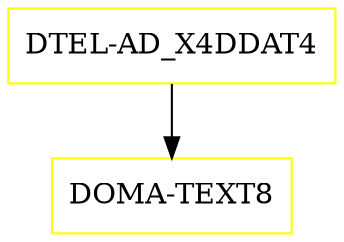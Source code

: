 digraph G {
  "DTEL-AD_X4DDAT4" [shape=box,color=yellow];
  "DOMA-TEXT8" [shape=box,color=yellow,URL="./DOMA_TEXT8.html"];
  "DTEL-AD_X4DDAT4" -> "DOMA-TEXT8";
}
